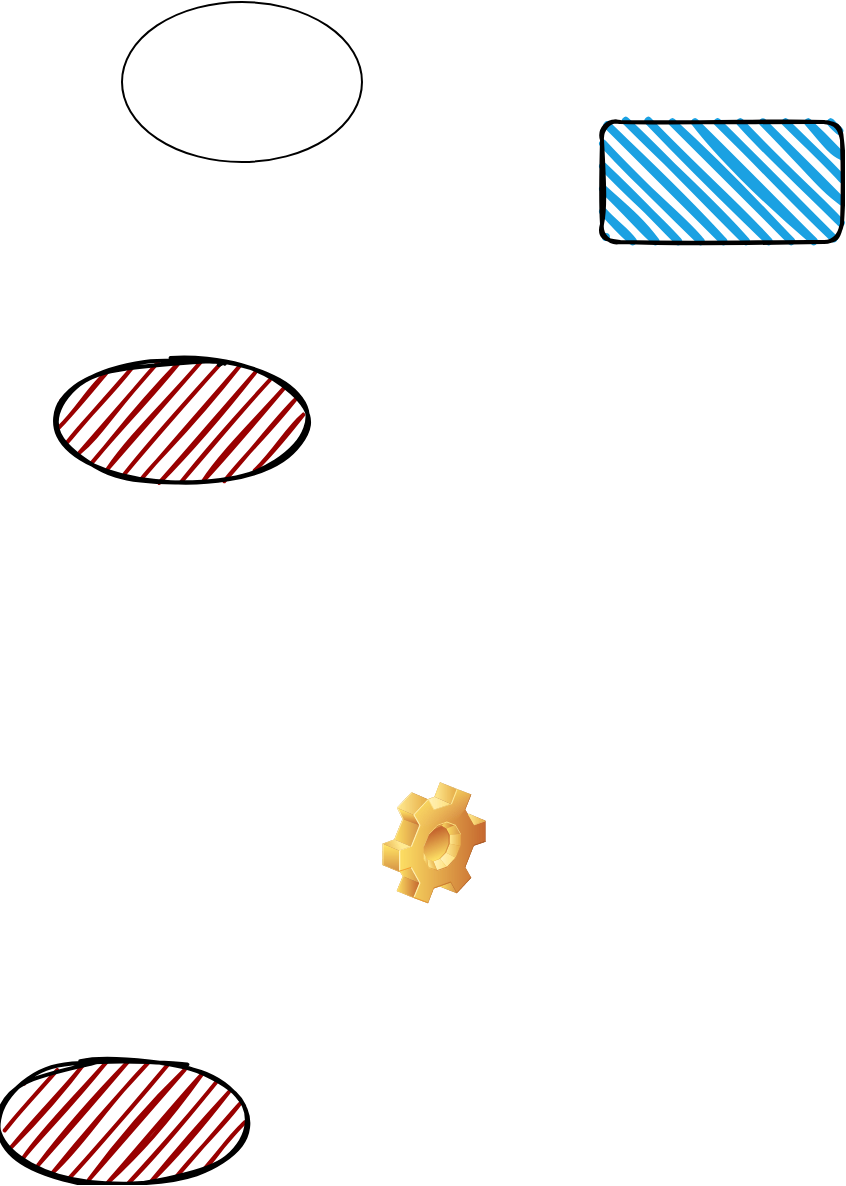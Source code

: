 <mxfile version="13.8.0" type="github">
  <diagram id="o13rLG-Qm7zDkUPW5LQg" name="Page-1">
    <mxGraphModel dx="1422" dy="762" grid="1" gridSize="10" guides="1" tooltips="1" connect="1" arrows="1" fold="1" page="1" pageScale="1" pageWidth="827" pageHeight="1169" math="0" shadow="0">
      <root>
        <mxCell id="0" />
        <mxCell id="1" parent="0" />
        <mxCell id="RNcLevgCGSACrpoWrhjg-1" value="" style="ellipse;whiteSpace=wrap;html=1;direction=east;" vertex="1" parent="1">
          <mxGeometry x="130" y="30" width="120" height="80" as="geometry" />
        </mxCell>
        <mxCell id="RNcLevgCGSACrpoWrhjg-2" value="" style="ellipse;whiteSpace=wrap;html=1;strokeWidth=2;fillWeight=2;hachureGap=8;fillColor=#990000;fillStyle=dots;sketch=1;" vertex="1" parent="1">
          <mxGeometry x="100" y="210" width="120" height="60" as="geometry" />
        </mxCell>
        <mxCell id="RNcLevgCGSACrpoWrhjg-3" value="" style="ellipse;whiteSpace=wrap;html=1;strokeWidth=2;fillWeight=2;hachureGap=8;fillColor=#990000;fillStyle=dots;sketch=1;" vertex="1" parent="1">
          <mxGeometry x="70" y="560" width="120" height="60" as="geometry" />
        </mxCell>
        <mxCell id="RNcLevgCGSACrpoWrhjg-4" value="" style="rounded=1;whiteSpace=wrap;html=1;strokeWidth=2;fillWeight=4;hachureGap=8;hachureAngle=45;fillColor=#1ba1e2;sketch=1;" vertex="1" parent="1">
          <mxGeometry x="370" y="90" width="120" height="60" as="geometry" />
        </mxCell>
        <mxCell id="RNcLevgCGSACrpoWrhjg-5" value="" style="shape=image;html=1;verticalLabelPosition=bottom;verticalAlign=top;imageAspect=1;aspect=fixed;image=img/clipart/Gear_128x128.png" vertex="1" parent="1">
          <mxGeometry x="260" y="420" width="52" height="61" as="geometry" />
        </mxCell>
      </root>
    </mxGraphModel>
  </diagram>
</mxfile>

